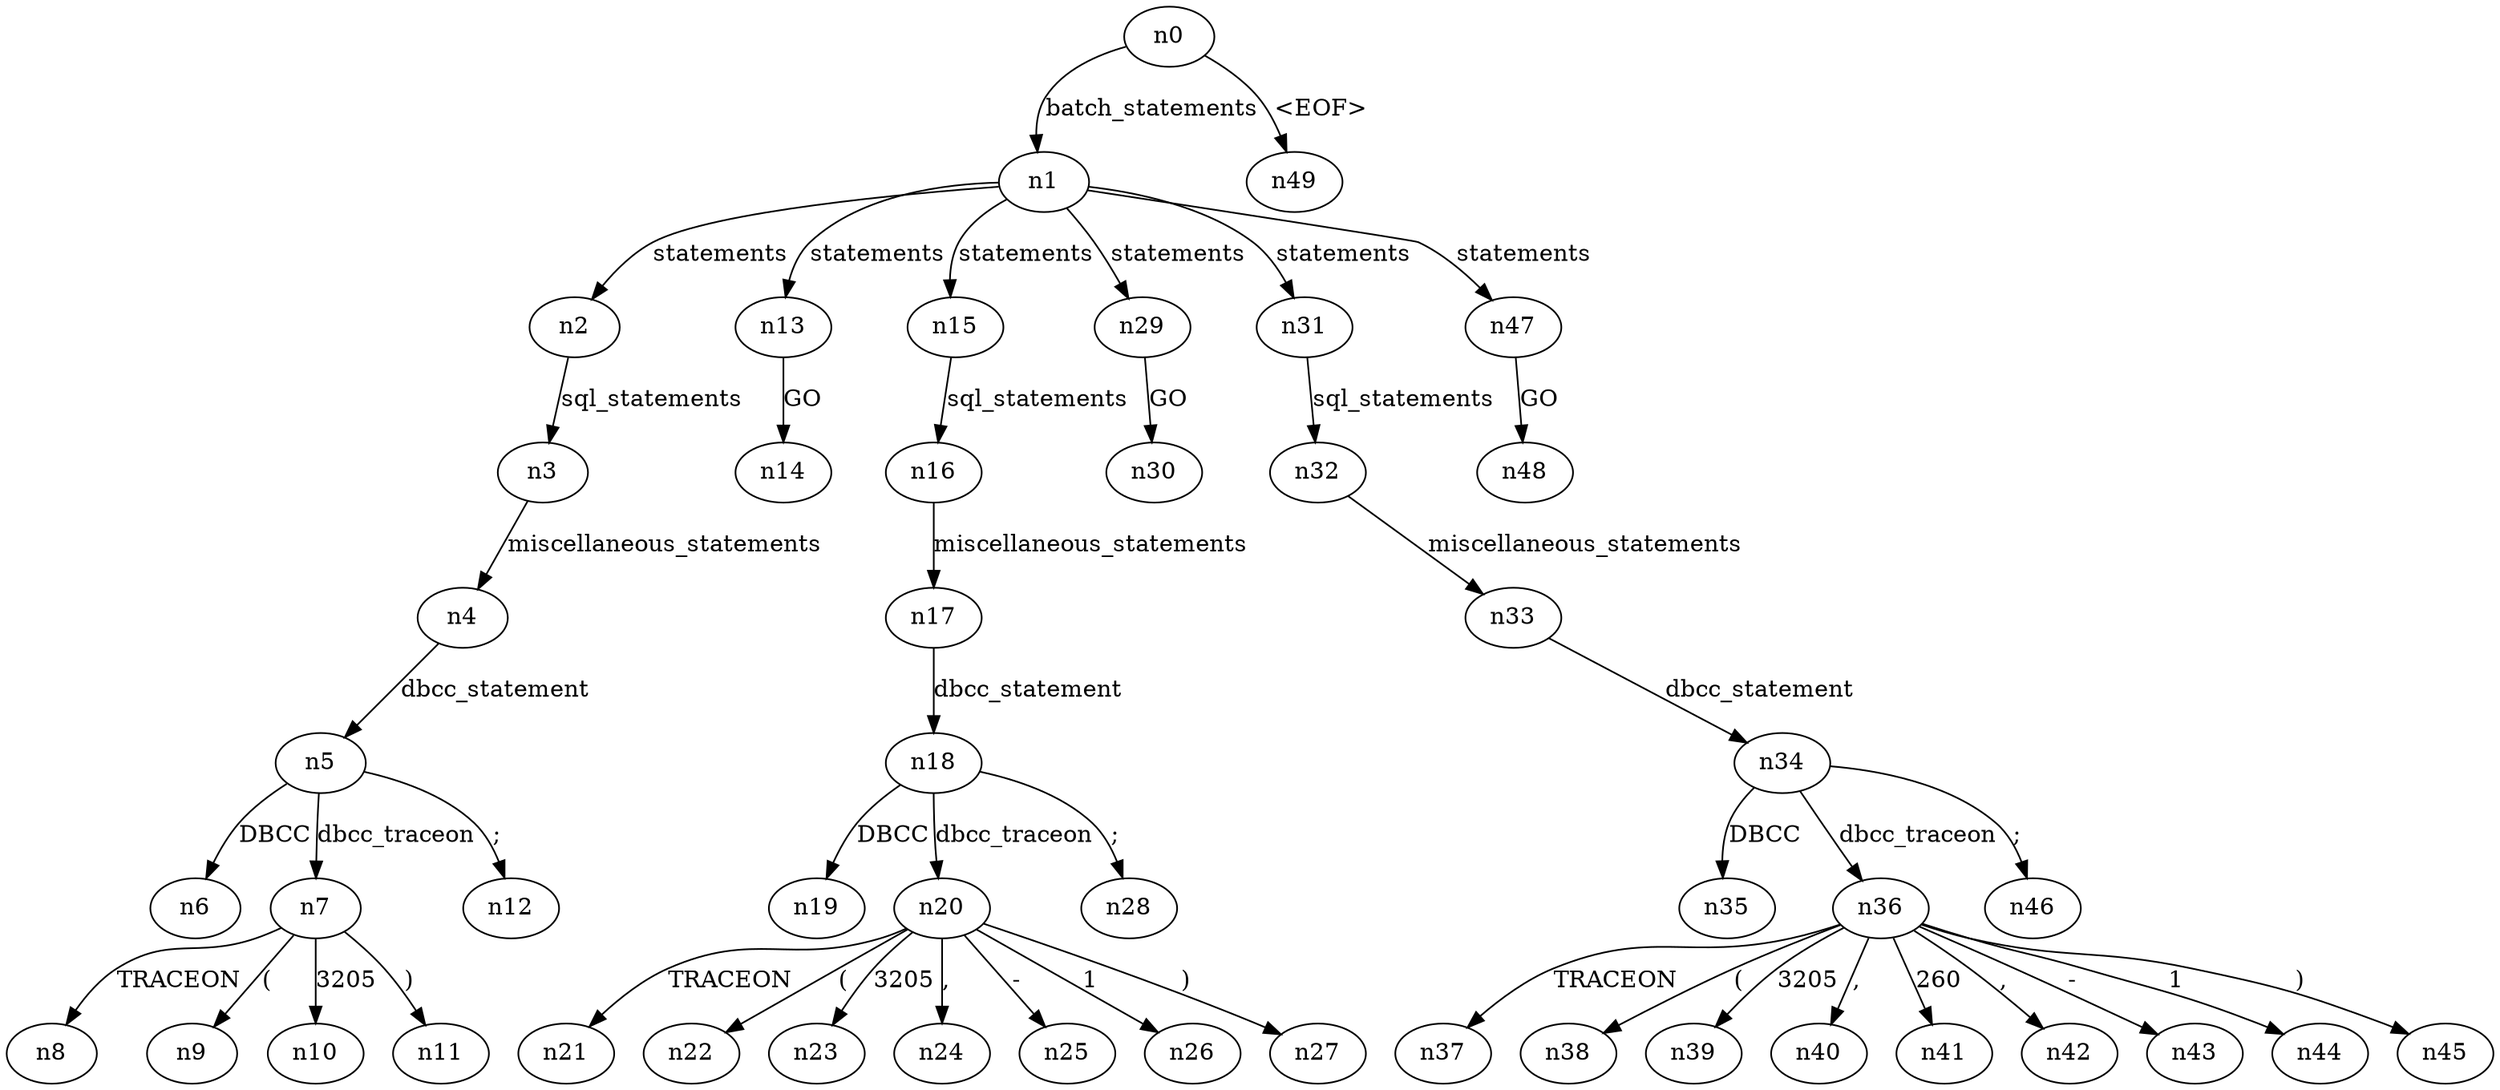 digraph ParseTree {
  n0 -> n1 [label="batch_statements"];
  n1 -> n2 [label="statements"];
  n2 -> n3 [label="sql_statements"];
  n3 -> n4 [label="miscellaneous_statements"];
  n4 -> n5 [label="dbcc_statement"];
  n5 -> n6 [label="DBCC"];
  n5 -> n7 [label="dbcc_traceon"];
  n7 -> n8 [label="TRACEON"];
  n7 -> n9 [label="("];
  n7 -> n10 [label="3205"];
  n7 -> n11 [label=")"];
  n5 -> n12 [label=";"];
  n1 -> n13 [label="statements"];
  n13 -> n14 [label="GO"];
  n1 -> n15 [label="statements"];
  n15 -> n16 [label="sql_statements"];
  n16 -> n17 [label="miscellaneous_statements"];
  n17 -> n18 [label="dbcc_statement"];
  n18 -> n19 [label="DBCC"];
  n18 -> n20 [label="dbcc_traceon"];
  n20 -> n21 [label="TRACEON"];
  n20 -> n22 [label="("];
  n20 -> n23 [label="3205"];
  n20 -> n24 [label=","];
  n20 -> n25 [label="-"];
  n20 -> n26 [label="1"];
  n20 -> n27 [label=")"];
  n18 -> n28 [label=";"];
  n1 -> n29 [label="statements"];
  n29 -> n30 [label="GO"];
  n1 -> n31 [label="statements"];
  n31 -> n32 [label="sql_statements"];
  n32 -> n33 [label="miscellaneous_statements"];
  n33 -> n34 [label="dbcc_statement"];
  n34 -> n35 [label="DBCC"];
  n34 -> n36 [label="dbcc_traceon"];
  n36 -> n37 [label="TRACEON"];
  n36 -> n38 [label="("];
  n36 -> n39 [label="3205"];
  n36 -> n40 [label=","];
  n36 -> n41 [label="260"];
  n36 -> n42 [label=","];
  n36 -> n43 [label="-"];
  n36 -> n44 [label="1"];
  n36 -> n45 [label=")"];
  n34 -> n46 [label=";"];
  n1 -> n47 [label="statements"];
  n47 -> n48 [label="GO"];
  n0 -> n49 [label="<EOF>"];
}